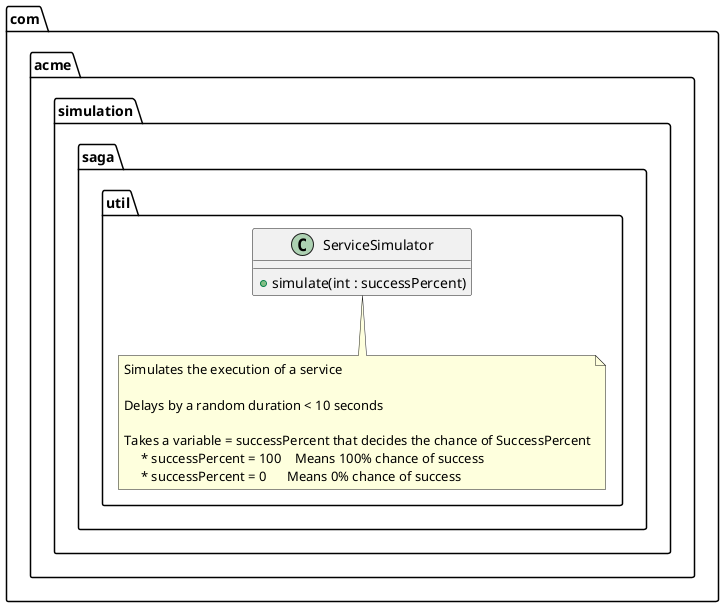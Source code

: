 @startuml

package com.acme.simulation.saga.util {
    class ServiceSimulator {
        + simulate(int : successPercent)
    }
    note bottom of ServiceSimulator
        Simulates the execution of a service

        Delays by a random duration < 10 seconds

        Takes a variable = successPercent that decides the chance of SuccessPercent
             * successPercent = 100    Means 100% chance of success
             * successPercent = 0      Means 0% chance of success
    end note
}

@enduml